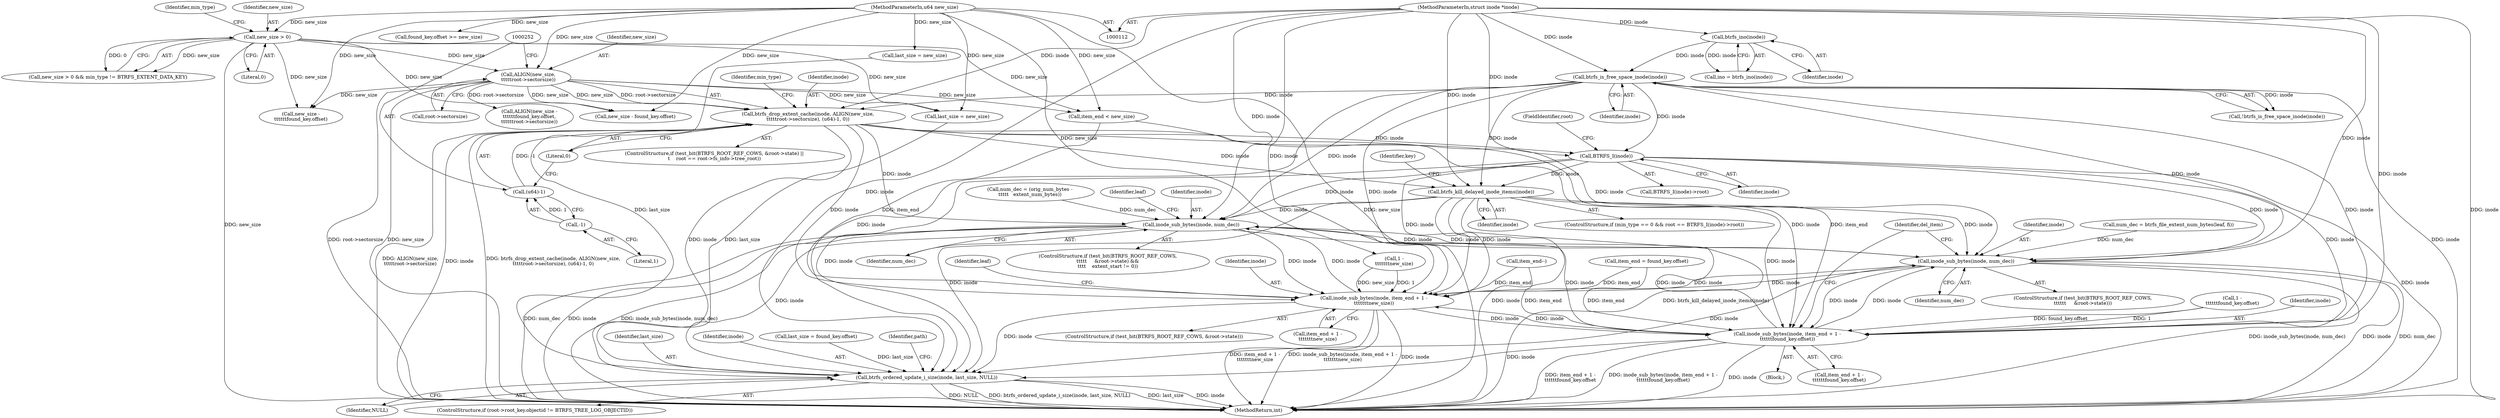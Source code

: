 digraph "1_linux_0305cd5f7fca85dae392b9ba85b116896eb7c1c7@pointer" {
"1000244" [label="(Call,btrfs_drop_extent_cache(inode, ALIGN(new_size,\n\t\t\t\t\troot->sectorsize), (u64)-1, 0))"];
"1000203" [label="(Call,btrfs_is_free_space_inode(inode))"];
"1000174" [label="(Call,btrfs_ino(inode))"];
"1000115" [label="(MethodParameterIn,struct inode *inode)"];
"1000246" [label="(Call,ALIGN(new_size,\n\t\t\t\t\troot->sectorsize))"];
"1000194" [label="(Call,new_size > 0)"];
"1000116" [label="(MethodParameterIn,u64 new_size)"];
"1000251" [label="(Call,(u64)-1)"];
"1000253" [label="(Call,-1)"];
"1000264" [label="(Call,BTRFS_I(inode))"];
"1000267" [label="(Call,btrfs_kill_delayed_inode_items(inode))"];
"1000537" [label="(Call,inode_sub_bytes(inode, num_dec))"];
"1000578" [label="(Call,inode_sub_bytes(inode, num_dec))"];
"1000624" [label="(Call,inode_sub_bytes(inode, item_end + 1 -\n\t\t\t\t\t\t\tnew_size))"];
"1000653" [label="(Call,inode_sub_bytes(inode, item_end + 1 -\n\t\t\t\t\t\tfound_key.offset))"];
"1000908" [label="(Call,btrfs_ordered_update_i_size(inode, last_size, NULL))"];
"1000268" [label="(Identifier,inode)"];
"1000571" [label="(ControlStructure,if (test_bit(BTRFS_ROOT_REF_COWS,\n\t\t\t\t\t\t     &root->state)))"];
"1000579" [label="(Identifier,inode)"];
"1000246" [label="(Call,ALIGN(new_size,\n\t\t\t\t\troot->sectorsize))"];
"1000195" [label="(Identifier,new_size)"];
"1000254" [label="(Literal,1)"];
"1000624" [label="(Call,inode_sub_bytes(inode, item_end + 1 -\n\t\t\t\t\t\t\tnew_size))"];
"1000910" [label="(Identifier,last_size)"];
"1000245" [label="(Identifier,inode)"];
"1000558" [label="(Call,num_dec = btrfs_file_extent_num_bytes(leaf, fi))"];
"1000450" [label="(Call,item_end < new_size)"];
"1000175" [label="(Identifier,inode)"];
"1000193" [label="(Call,new_size > 0 && min_type != BTRFS_EXTENT_DATA_KEY)"];
"1000229" [label="(ControlStructure,if (test_bit(BTRFS_ROOT_REF_COWS, &root->state) ||\n\t    root == root->fs_info->tree_root))"];
"1000256" [label="(ControlStructure,if (min_type == 0 && root == BTRFS_I(inode)->root))"];
"1000203" [label="(Call,btrfs_is_free_space_inode(inode))"];
"1000196" [label="(Literal,0)"];
"1000253" [label="(Call,-1)"];
"1000617" [label="(ControlStructure,if (test_bit(BTRFS_ROOT_REF_COWS, &root->state)))"];
"1000526" [label="(ControlStructure,if (test_bit(BTRFS_ROOT_REF_COWS,\n\t\t\t\t\t     &root->state) &&\n\t\t\t\t    extent_start != 0))"];
"1000657" [label="(Call,1 -\n\t\t\t\t\t\tfound_key.offset)"];
"1000508" [label="(Call,ALIGN(new_size -\n\t\t\t\t\t\tfound_key.offset,\n\t\t\t\t\t\troot->sectorsize))"];
"1000271" [label="(Identifier,key)"];
"1000174" [label="(Call,btrfs_ino(inode))"];
"1000612" [label="(Call,new_size - found_key.offset)"];
"1000909" [label="(Identifier,inode)"];
"1000538" [label="(Identifier,inode)"];
"1000509" [label="(Call,new_size -\n\t\t\t\t\t\tfound_key.offset)"];
"1000521" [label="(Call,num_dec = (orig_num_bytes -\n\t\t\t\t\t   extent_num_bytes))"];
"1000625" [label="(Identifier,inode)"];
"1000541" [label="(Identifier,leaf)"];
"1000476" [label="(Call,last_size = found_key.offset)"];
"1000202" [label="(Call,!btrfs_is_free_space_inode(inode))"];
"1000655" [label="(Call,item_end + 1 -\n\t\t\t\t\t\tfound_key.offset)"];
"1000259" [label="(Identifier,min_type)"];
"1000654" [label="(Identifier,inode)"];
"1000578" [label="(Call,inode_sub_bytes(inode, num_dec))"];
"1000537" [label="(Call,inode_sub_bytes(inode, num_dec))"];
"1000265" [label="(Identifier,inode)"];
"1000663" [label="(Identifier,del_item)"];
"1000437" [label="(Call,item_end--)"];
"1000628" [label="(Call,1 -\n\t\t\t\t\t\t\tnew_size)"];
"1000913" [label="(Identifier,path)"];
"1000244" [label="(Call,btrfs_drop_extent_cache(inode, ALIGN(new_size,\n\t\t\t\t\troot->sectorsize), (u64)-1, 0))"];
"1000267" [label="(Call,btrfs_kill_delayed_inode_items(inode))"];
"1000652" [label="(Block,)"];
"1000900" [label="(ControlStructure,if (root->root_key.objectid != BTRFS_TREE_LOG_OBJECTID))"];
"1000204" [label="(Identifier,inode)"];
"1000248" [label="(Call,root->sectorsize)"];
"1000116" [label="(MethodParameterIn,u64 new_size)"];
"1000957" [label="(MethodReturn,int)"];
"1000264" [label="(Call,BTRFS_I(inode))"];
"1000396" [label="(Call,item_end = found_key.offset)"];
"1000455" [label="(Call,found_key.offset >= new_size)"];
"1000115" [label="(MethodParameterIn,struct inode *inode)"];
"1000908" [label="(Call,btrfs_ordered_update_i_size(inode, last_size, NULL))"];
"1000198" [label="(Identifier,min_type)"];
"1000255" [label="(Literal,0)"];
"1000141" [label="(Call,last_size = new_size)"];
"1000911" [label="(Identifier,NULL)"];
"1000194" [label="(Call,new_size > 0)"];
"1000482" [label="(Call,last_size = new_size)"];
"1000247" [label="(Identifier,new_size)"];
"1000632" [label="(Identifier,leaf)"];
"1000266" [label="(FieldIdentifier,root)"];
"1000653" [label="(Call,inode_sub_bytes(inode, item_end + 1 -\n\t\t\t\t\t\tfound_key.offset))"];
"1000263" [label="(Call,BTRFS_I(inode)->root)"];
"1000580" [label="(Identifier,num_dec)"];
"1000626" [label="(Call,item_end + 1 -\n\t\t\t\t\t\t\tnew_size)"];
"1000251" [label="(Call,(u64)-1)"];
"1000172" [label="(Call,ino = btrfs_ino(inode))"];
"1000539" [label="(Identifier,num_dec)"];
"1000244" -> "1000229"  [label="AST: "];
"1000244" -> "1000255"  [label="CFG: "];
"1000245" -> "1000244"  [label="AST: "];
"1000246" -> "1000244"  [label="AST: "];
"1000251" -> "1000244"  [label="AST: "];
"1000255" -> "1000244"  [label="AST: "];
"1000259" -> "1000244"  [label="CFG: "];
"1000244" -> "1000957"  [label="DDG: btrfs_drop_extent_cache(inode, ALIGN(new_size,\n\t\t\t\t\troot->sectorsize), (u64)-1, 0)"];
"1000244" -> "1000957"  [label="DDG: inode"];
"1000244" -> "1000957"  [label="DDG: ALIGN(new_size,\n\t\t\t\t\troot->sectorsize)"];
"1000203" -> "1000244"  [label="DDG: inode"];
"1000115" -> "1000244"  [label="DDG: inode"];
"1000246" -> "1000244"  [label="DDG: new_size"];
"1000246" -> "1000244"  [label="DDG: root->sectorsize"];
"1000251" -> "1000244"  [label="DDG: -1"];
"1000244" -> "1000264"  [label="DDG: inode"];
"1000244" -> "1000267"  [label="DDG: inode"];
"1000244" -> "1000537"  [label="DDG: inode"];
"1000244" -> "1000578"  [label="DDG: inode"];
"1000244" -> "1000624"  [label="DDG: inode"];
"1000244" -> "1000653"  [label="DDG: inode"];
"1000244" -> "1000908"  [label="DDG: inode"];
"1000203" -> "1000202"  [label="AST: "];
"1000203" -> "1000204"  [label="CFG: "];
"1000204" -> "1000203"  [label="AST: "];
"1000202" -> "1000203"  [label="CFG: "];
"1000203" -> "1000957"  [label="DDG: inode"];
"1000203" -> "1000202"  [label="DDG: inode"];
"1000174" -> "1000203"  [label="DDG: inode"];
"1000115" -> "1000203"  [label="DDG: inode"];
"1000203" -> "1000264"  [label="DDG: inode"];
"1000203" -> "1000267"  [label="DDG: inode"];
"1000203" -> "1000537"  [label="DDG: inode"];
"1000203" -> "1000578"  [label="DDG: inode"];
"1000203" -> "1000624"  [label="DDG: inode"];
"1000203" -> "1000653"  [label="DDG: inode"];
"1000203" -> "1000908"  [label="DDG: inode"];
"1000174" -> "1000172"  [label="AST: "];
"1000174" -> "1000175"  [label="CFG: "];
"1000175" -> "1000174"  [label="AST: "];
"1000172" -> "1000174"  [label="CFG: "];
"1000174" -> "1000172"  [label="DDG: inode"];
"1000115" -> "1000174"  [label="DDG: inode"];
"1000115" -> "1000112"  [label="AST: "];
"1000115" -> "1000957"  [label="DDG: inode"];
"1000115" -> "1000264"  [label="DDG: inode"];
"1000115" -> "1000267"  [label="DDG: inode"];
"1000115" -> "1000537"  [label="DDG: inode"];
"1000115" -> "1000578"  [label="DDG: inode"];
"1000115" -> "1000624"  [label="DDG: inode"];
"1000115" -> "1000653"  [label="DDG: inode"];
"1000115" -> "1000908"  [label="DDG: inode"];
"1000246" -> "1000248"  [label="CFG: "];
"1000247" -> "1000246"  [label="AST: "];
"1000248" -> "1000246"  [label="AST: "];
"1000252" -> "1000246"  [label="CFG: "];
"1000246" -> "1000957"  [label="DDG: root->sectorsize"];
"1000246" -> "1000957"  [label="DDG: new_size"];
"1000194" -> "1000246"  [label="DDG: new_size"];
"1000116" -> "1000246"  [label="DDG: new_size"];
"1000246" -> "1000450"  [label="DDG: new_size"];
"1000246" -> "1000482"  [label="DDG: new_size"];
"1000246" -> "1000509"  [label="DDG: new_size"];
"1000246" -> "1000508"  [label="DDG: root->sectorsize"];
"1000246" -> "1000612"  [label="DDG: new_size"];
"1000194" -> "1000193"  [label="AST: "];
"1000194" -> "1000196"  [label="CFG: "];
"1000195" -> "1000194"  [label="AST: "];
"1000196" -> "1000194"  [label="AST: "];
"1000198" -> "1000194"  [label="CFG: "];
"1000193" -> "1000194"  [label="CFG: "];
"1000194" -> "1000957"  [label="DDG: new_size"];
"1000194" -> "1000193"  [label="DDG: new_size"];
"1000194" -> "1000193"  [label="DDG: 0"];
"1000116" -> "1000194"  [label="DDG: new_size"];
"1000194" -> "1000450"  [label="DDG: new_size"];
"1000194" -> "1000482"  [label="DDG: new_size"];
"1000194" -> "1000509"  [label="DDG: new_size"];
"1000194" -> "1000612"  [label="DDG: new_size"];
"1000116" -> "1000112"  [label="AST: "];
"1000116" -> "1000957"  [label="DDG: new_size"];
"1000116" -> "1000141"  [label="DDG: new_size"];
"1000116" -> "1000450"  [label="DDG: new_size"];
"1000116" -> "1000455"  [label="DDG: new_size"];
"1000116" -> "1000482"  [label="DDG: new_size"];
"1000116" -> "1000509"  [label="DDG: new_size"];
"1000116" -> "1000612"  [label="DDG: new_size"];
"1000116" -> "1000628"  [label="DDG: new_size"];
"1000251" -> "1000253"  [label="CFG: "];
"1000252" -> "1000251"  [label="AST: "];
"1000253" -> "1000251"  [label="AST: "];
"1000255" -> "1000251"  [label="CFG: "];
"1000253" -> "1000251"  [label="DDG: 1"];
"1000253" -> "1000254"  [label="CFG: "];
"1000254" -> "1000253"  [label="AST: "];
"1000264" -> "1000263"  [label="AST: "];
"1000264" -> "1000265"  [label="CFG: "];
"1000265" -> "1000264"  [label="AST: "];
"1000266" -> "1000264"  [label="CFG: "];
"1000264" -> "1000957"  [label="DDG: inode"];
"1000264" -> "1000267"  [label="DDG: inode"];
"1000264" -> "1000537"  [label="DDG: inode"];
"1000264" -> "1000578"  [label="DDG: inode"];
"1000264" -> "1000624"  [label="DDG: inode"];
"1000264" -> "1000653"  [label="DDG: inode"];
"1000264" -> "1000908"  [label="DDG: inode"];
"1000267" -> "1000256"  [label="AST: "];
"1000267" -> "1000268"  [label="CFG: "];
"1000268" -> "1000267"  [label="AST: "];
"1000271" -> "1000267"  [label="CFG: "];
"1000267" -> "1000957"  [label="DDG: inode"];
"1000267" -> "1000957"  [label="DDG: btrfs_kill_delayed_inode_items(inode)"];
"1000267" -> "1000537"  [label="DDG: inode"];
"1000267" -> "1000578"  [label="DDG: inode"];
"1000267" -> "1000624"  [label="DDG: inode"];
"1000267" -> "1000653"  [label="DDG: inode"];
"1000267" -> "1000908"  [label="DDG: inode"];
"1000537" -> "1000526"  [label="AST: "];
"1000537" -> "1000539"  [label="CFG: "];
"1000538" -> "1000537"  [label="AST: "];
"1000539" -> "1000537"  [label="AST: "];
"1000541" -> "1000537"  [label="CFG: "];
"1000537" -> "1000957"  [label="DDG: num_dec"];
"1000537" -> "1000957"  [label="DDG: inode"];
"1000537" -> "1000957"  [label="DDG: inode_sub_bytes(inode, num_dec)"];
"1000578" -> "1000537"  [label="DDG: inode"];
"1000624" -> "1000537"  [label="DDG: inode"];
"1000653" -> "1000537"  [label="DDG: inode"];
"1000521" -> "1000537"  [label="DDG: num_dec"];
"1000537" -> "1000578"  [label="DDG: inode"];
"1000537" -> "1000624"  [label="DDG: inode"];
"1000537" -> "1000653"  [label="DDG: inode"];
"1000537" -> "1000908"  [label="DDG: inode"];
"1000578" -> "1000571"  [label="AST: "];
"1000578" -> "1000580"  [label="CFG: "];
"1000579" -> "1000578"  [label="AST: "];
"1000580" -> "1000578"  [label="AST: "];
"1000663" -> "1000578"  [label="CFG: "];
"1000578" -> "1000957"  [label="DDG: inode"];
"1000578" -> "1000957"  [label="DDG: num_dec"];
"1000578" -> "1000957"  [label="DDG: inode_sub_bytes(inode, num_dec)"];
"1000624" -> "1000578"  [label="DDG: inode"];
"1000653" -> "1000578"  [label="DDG: inode"];
"1000558" -> "1000578"  [label="DDG: num_dec"];
"1000578" -> "1000624"  [label="DDG: inode"];
"1000578" -> "1000653"  [label="DDG: inode"];
"1000578" -> "1000908"  [label="DDG: inode"];
"1000624" -> "1000617"  [label="AST: "];
"1000624" -> "1000626"  [label="CFG: "];
"1000625" -> "1000624"  [label="AST: "];
"1000626" -> "1000624"  [label="AST: "];
"1000632" -> "1000624"  [label="CFG: "];
"1000624" -> "1000957"  [label="DDG: item_end + 1 -\n\t\t\t\t\t\t\tnew_size"];
"1000624" -> "1000957"  [label="DDG: inode_sub_bytes(inode, item_end + 1 -\n\t\t\t\t\t\t\tnew_size)"];
"1000624" -> "1000957"  [label="DDG: inode"];
"1000653" -> "1000624"  [label="DDG: inode"];
"1000396" -> "1000624"  [label="DDG: item_end"];
"1000437" -> "1000624"  [label="DDG: item_end"];
"1000450" -> "1000624"  [label="DDG: item_end"];
"1000628" -> "1000624"  [label="DDG: 1"];
"1000628" -> "1000624"  [label="DDG: new_size"];
"1000624" -> "1000653"  [label="DDG: inode"];
"1000624" -> "1000908"  [label="DDG: inode"];
"1000653" -> "1000652"  [label="AST: "];
"1000653" -> "1000655"  [label="CFG: "];
"1000654" -> "1000653"  [label="AST: "];
"1000655" -> "1000653"  [label="AST: "];
"1000663" -> "1000653"  [label="CFG: "];
"1000653" -> "1000957"  [label="DDG: item_end + 1 -\n\t\t\t\t\t\tfound_key.offset"];
"1000653" -> "1000957"  [label="DDG: inode_sub_bytes(inode, item_end + 1 -\n\t\t\t\t\t\tfound_key.offset)"];
"1000653" -> "1000957"  [label="DDG: inode"];
"1000396" -> "1000653"  [label="DDG: item_end"];
"1000437" -> "1000653"  [label="DDG: item_end"];
"1000450" -> "1000653"  [label="DDG: item_end"];
"1000657" -> "1000653"  [label="DDG: 1"];
"1000657" -> "1000653"  [label="DDG: found_key.offset"];
"1000653" -> "1000908"  [label="DDG: inode"];
"1000908" -> "1000900"  [label="AST: "];
"1000908" -> "1000911"  [label="CFG: "];
"1000909" -> "1000908"  [label="AST: "];
"1000910" -> "1000908"  [label="AST: "];
"1000911" -> "1000908"  [label="AST: "];
"1000913" -> "1000908"  [label="CFG: "];
"1000908" -> "1000957"  [label="DDG: NULL"];
"1000908" -> "1000957"  [label="DDG: btrfs_ordered_update_i_size(inode, last_size, NULL)"];
"1000908" -> "1000957"  [label="DDG: last_size"];
"1000908" -> "1000957"  [label="DDG: inode"];
"1000141" -> "1000908"  [label="DDG: last_size"];
"1000482" -> "1000908"  [label="DDG: last_size"];
"1000476" -> "1000908"  [label="DDG: last_size"];
}
